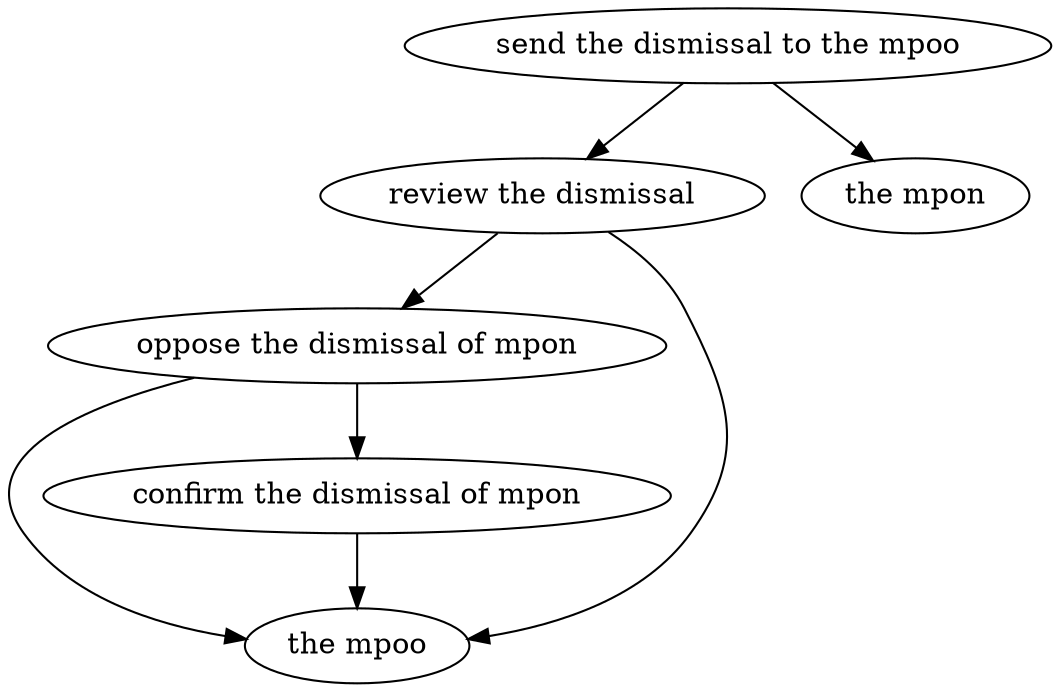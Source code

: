 strict digraph "doc-10.1" {
	graph [name="doc-10.1"];
	"send the dismissal to the mpoo"	[attrs="{'type': 'Activity', 'label': 'send the dismissal to the mpoo'}"];
	"review the dismissal"	[attrs="{'type': 'Activity', 'label': 'review the dismissal'}"];
	"send the dismissal to the mpoo" -> "review the dismissal"	[attrs="{'type': 'flow', 'label': 'flow'}"];
	"the mpon"	[attrs="{'type': 'Actor', 'label': 'the mpon'}"];
	"send the dismissal to the mpoo" -> "the mpon"	[attrs="{'type': 'actor performer', 'label': 'actor performer'}"];
	"oppose the dismissal of mpon"	[attrs="{'type': 'Activity', 'label': 'oppose the dismissal of mpon'}"];
	"review the dismissal" -> "oppose the dismissal of mpon"	[attrs="{'type': 'flow', 'label': 'flow'}"];
	"the mpoo"	[attrs="{'type': 'Actor', 'label': 'the mpoo'}"];
	"review the dismissal" -> "the mpoo"	[attrs="{'type': 'actor performer', 'label': 'actor performer'}"];
	"confirm the dismissal of mpon"	[attrs="{'type': 'Activity', 'label': 'confirm the dismissal of mpon'}"];
	"oppose the dismissal of mpon" -> "confirm the dismissal of mpon"	[attrs="{'type': 'flow', 'label': 'flow'}"];
	"oppose the dismissal of mpon" -> "the mpoo"	[attrs="{'type': 'actor performer', 'label': 'actor performer'}"];
	"confirm the dismissal of mpon" -> "the mpoo"	[attrs="{'type': 'actor performer', 'label': 'actor performer'}"];
}
